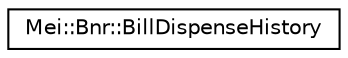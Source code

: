 digraph "Graphical Class Hierarchy"
{
  edge [fontname="Helvetica",fontsize="10",labelfontname="Helvetica",labelfontsize="10"];
  node [fontname="Helvetica",fontsize="10",shape=record];
  rankdir="LR";
  Node1 [label="Mei::Bnr::BillDispenseHistory",height=0.2,width=0.4,color="black", fillcolor="white", style="filled",URL="$a00013.html",tooltip="BillDispenseHistory. "];
}
